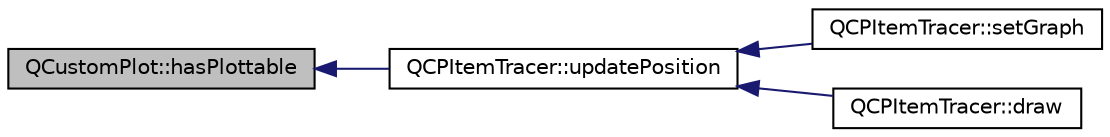 digraph "QCustomPlot::hasPlottable"
{
  edge [fontname="Helvetica",fontsize="10",labelfontname="Helvetica",labelfontsize="10"];
  node [fontname="Helvetica",fontsize="10",shape=record];
  rankdir="LR";
  Node382 [label="QCustomPlot::hasPlottable",height=0.2,width=0.4,color="black", fillcolor="grey75", style="filled", fontcolor="black"];
  Node382 -> Node383 [dir="back",color="midnightblue",fontsize="10",style="solid",fontname="Helvetica"];
  Node383 [label="QCPItemTracer::updatePosition",height=0.2,width=0.4,color="black", fillcolor="white", style="filled",URL="$class_q_c_p_item_tracer.html#a5b90296109e36384aedbc8908a670413"];
  Node383 -> Node384 [dir="back",color="midnightblue",fontsize="10",style="solid",fontname="Helvetica"];
  Node384 [label="QCPItemTracer::setGraph",height=0.2,width=0.4,color="black", fillcolor="white", style="filled",URL="$class_q_c_p_item_tracer.html#af5886f4ded8dd68cb4f3388f390790c0"];
  Node383 -> Node385 [dir="back",color="midnightblue",fontsize="10",style="solid",fontname="Helvetica"];
  Node385 [label="QCPItemTracer::draw",height=0.2,width=0.4,color="black", fillcolor="white", style="filled",URL="$class_q_c_p_item_tracer.html#a11f187ffea436434f3b5cfc387811967"];
}
